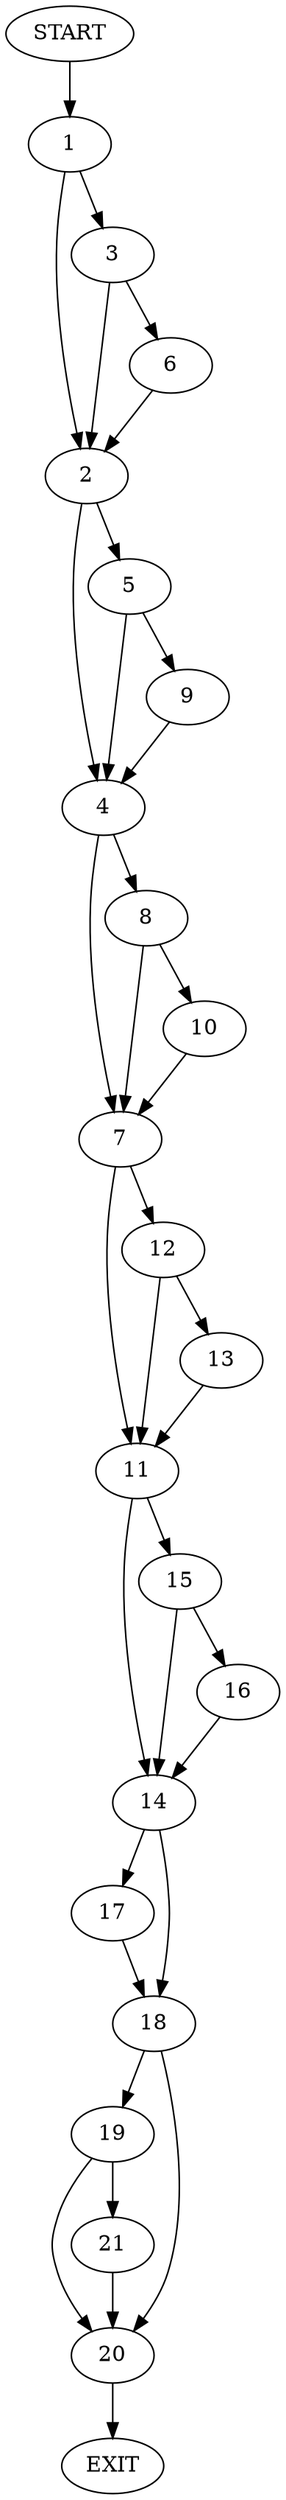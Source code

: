 digraph {
0 [label="START"]
22 [label="EXIT"]
0 -> 1
1 -> 2
1 -> 3
2 -> 4
2 -> 5
3 -> 2
3 -> 6
6 -> 2
4 -> 7
4 -> 8
5 -> 4
5 -> 9
9 -> 4
8 -> 10
8 -> 7
7 -> 11
7 -> 12
10 -> 7
12 -> 11
12 -> 13
11 -> 14
11 -> 15
13 -> 11
15 -> 14
15 -> 16
14 -> 17
14 -> 18
16 -> 14
18 -> 19
18 -> 20
17 -> 18
19 -> 21
19 -> 20
20 -> 22
21 -> 20
}
